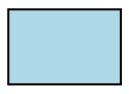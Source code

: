 digraph BTree {
    node [shape=record, style=filled, fillcolor=lightblue];
    rankdir=TB;
    nodo0 [label=""];
}
